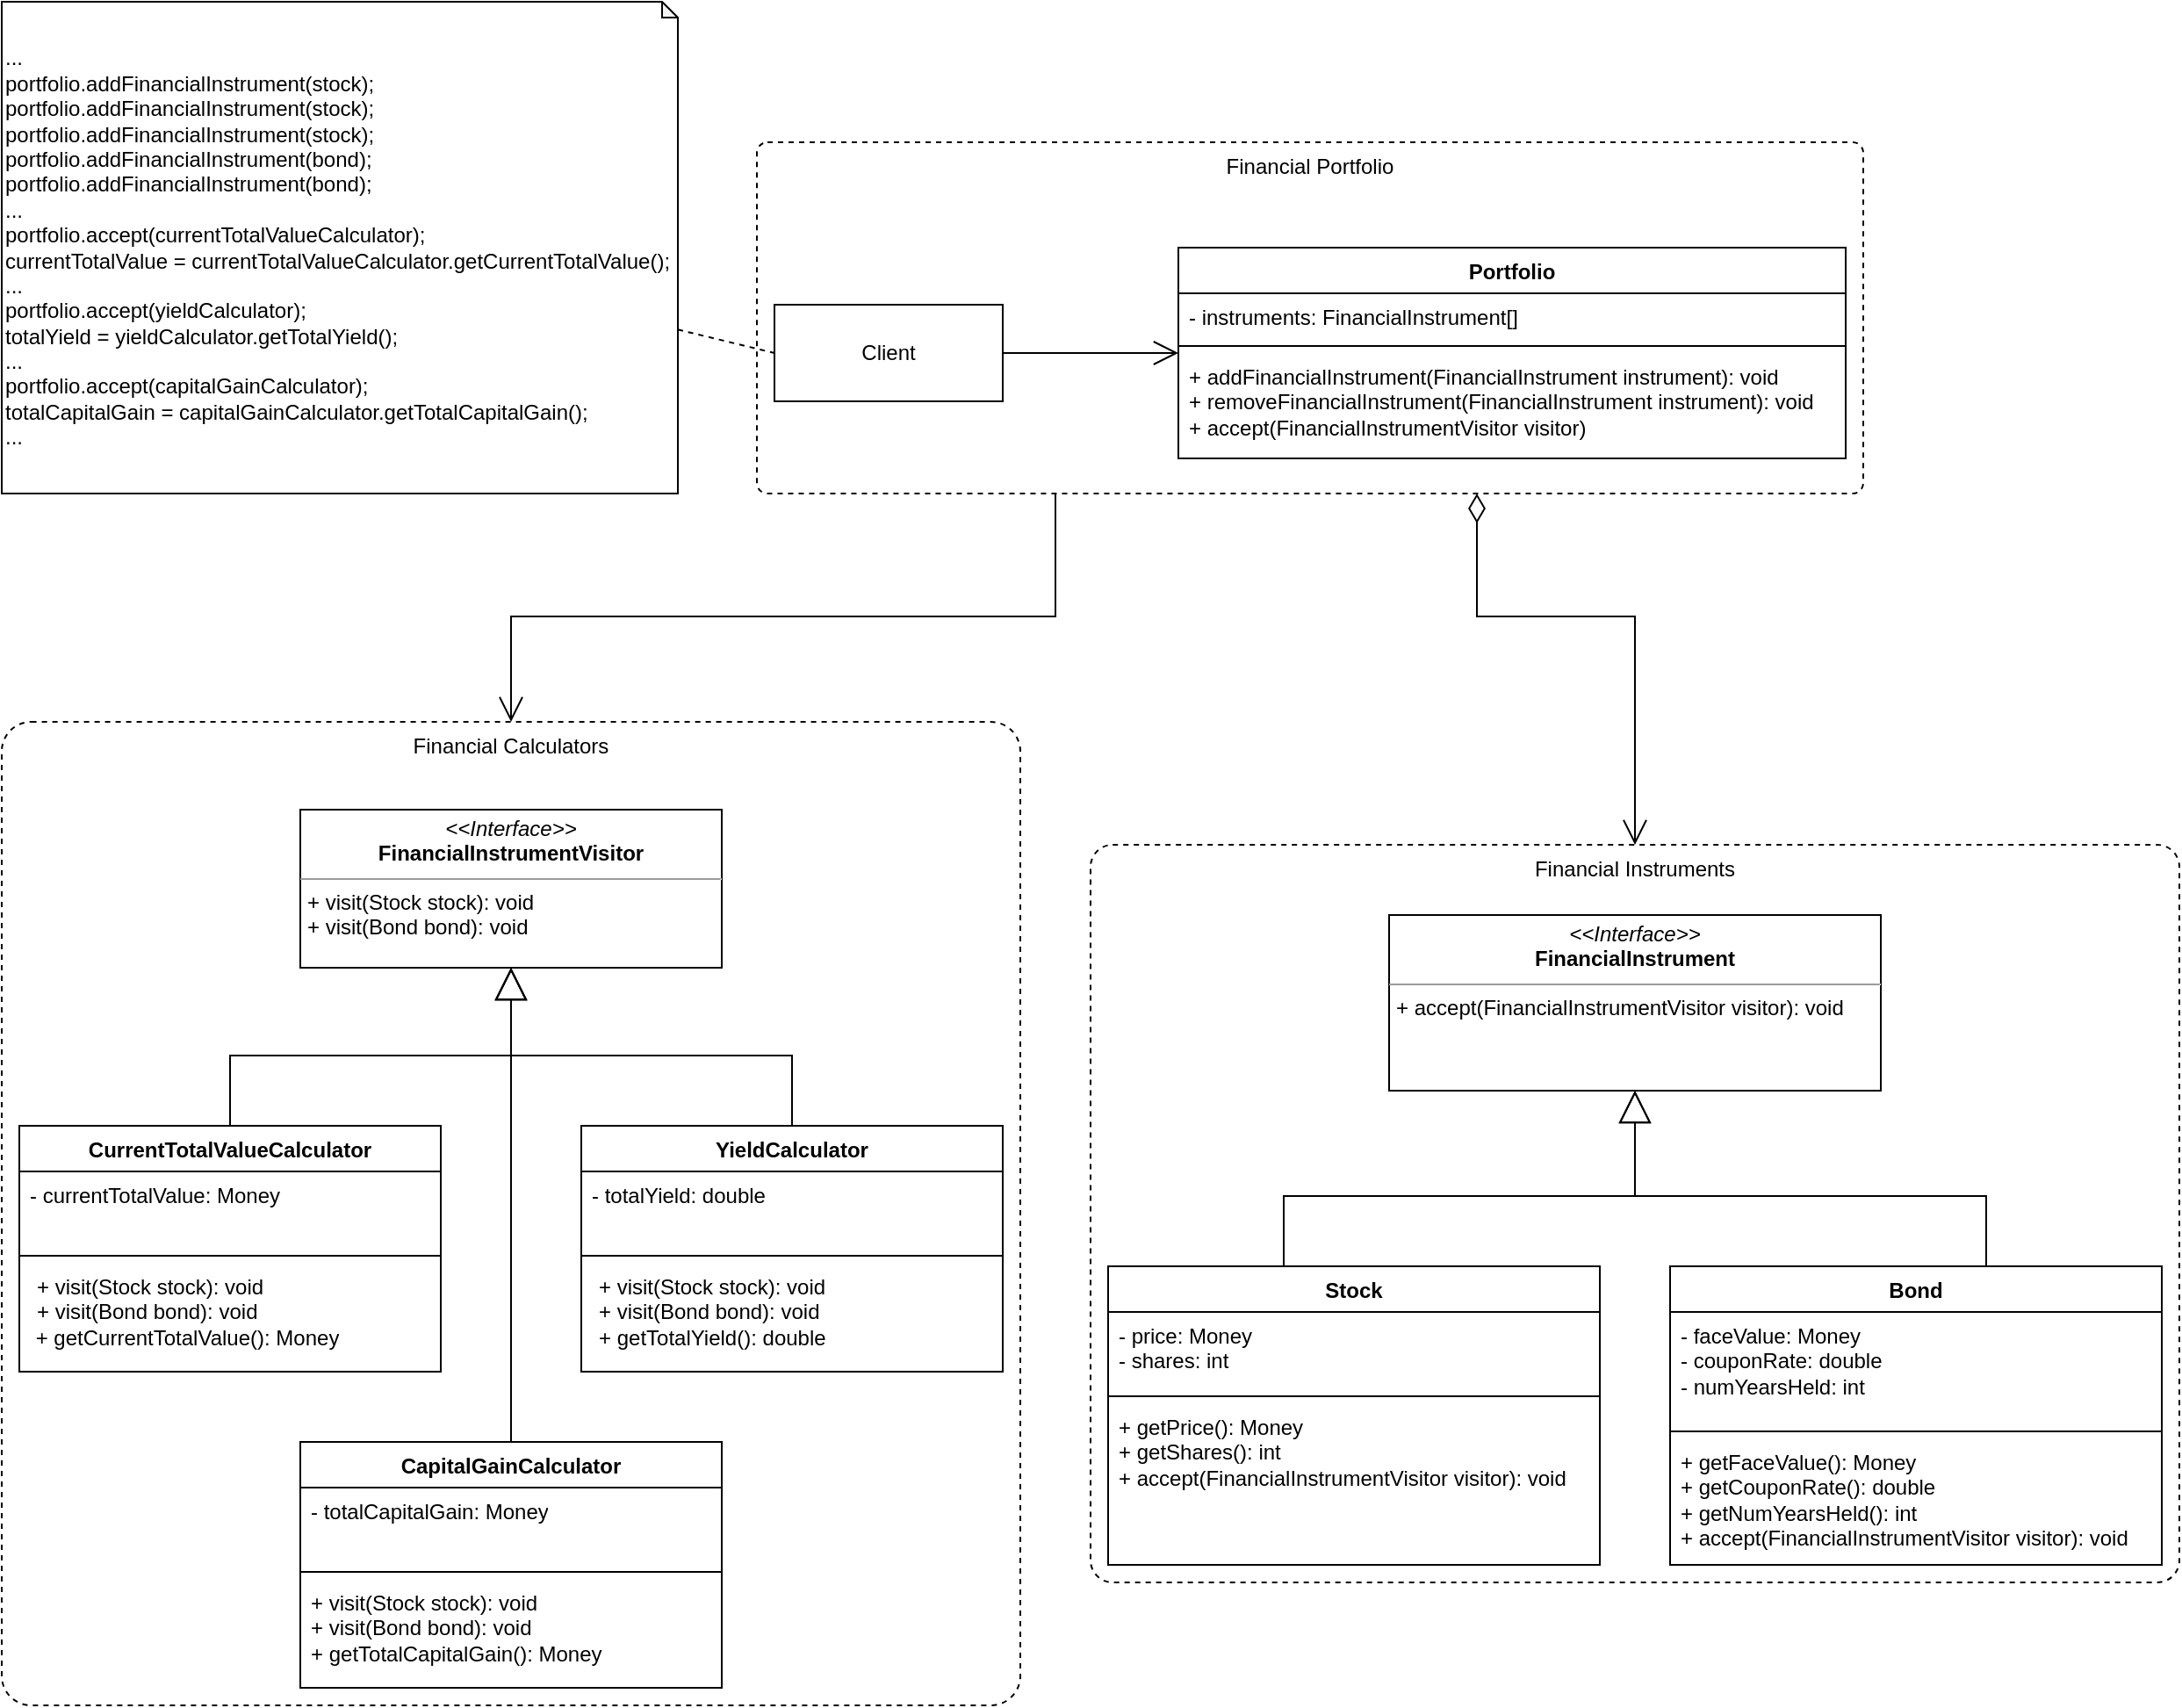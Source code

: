 <mxfile version="21.2.8" type="device">
  <diagram id="C5RBs43oDa-KdzZeNtuy" name="Page-1">
    <mxGraphModel dx="1793" dy="2224" grid="1" gridSize="10" guides="1" tooltips="1" connect="1" arrows="1" fold="1" page="1" pageScale="1" pageWidth="827" pageHeight="1169" math="0" shadow="0">
      <root>
        <mxCell id="WIyWlLk6GJQsqaUBKTNV-0" />
        <mxCell id="WIyWlLk6GJQsqaUBKTNV-1" parent="WIyWlLk6GJQsqaUBKTNV-0" />
        <mxCell id="OLL_9KTFFAhumPvM7Fnc-35" value="Financial Portfolio" style="rounded=1;whiteSpace=wrap;html=1;dashed=1;verticalAlign=top;arcSize=3;" vertex="1" parent="WIyWlLk6GJQsqaUBKTNV-1">
          <mxGeometry x="470" y="40" width="630" height="200" as="geometry" />
        </mxCell>
        <mxCell id="OLL_9KTFFAhumPvM7Fnc-30" value="Financial Instruments" style="rounded=1;whiteSpace=wrap;html=1;dashed=1;verticalAlign=top;arcSize=3;" vertex="1" parent="WIyWlLk6GJQsqaUBKTNV-1">
          <mxGeometry x="660" y="440" width="620" height="420" as="geometry" />
        </mxCell>
        <mxCell id="OLL_9KTFFAhumPvM7Fnc-29" value="Financial Calculators" style="rounded=1;whiteSpace=wrap;html=1;dashed=1;verticalAlign=top;arcSize=3;" vertex="1" parent="WIyWlLk6GJQsqaUBKTNV-1">
          <mxGeometry x="40" y="370" width="580" height="560" as="geometry" />
        </mxCell>
        <mxCell id="OLL_9KTFFAhumPvM7Fnc-0" value="&lt;p style=&quot;margin:0px;margin-top:4px;text-align:center;&quot;&gt;&lt;i&gt;&amp;lt;&amp;lt;Interface&amp;gt;&amp;gt;&lt;/i&gt;&lt;br&gt;&lt;b&gt;FinancialInstrument&lt;/b&gt;&lt;br&gt;&lt;/p&gt;&lt;hr size=&quot;1&quot;&gt;&lt;p style=&quot;margin:0px;margin-left:4px;&quot;&gt;&lt;/p&gt;&lt;p style=&quot;margin:0px;margin-left:4px;&quot;&gt;+ accept(FinancialInstrumentVisitor visitor): void&lt;/p&gt;" style="verticalAlign=top;align=left;overflow=fill;fontSize=12;fontFamily=Helvetica;html=1;whiteSpace=wrap;" vertex="1" parent="WIyWlLk6GJQsqaUBKTNV-1">
          <mxGeometry x="830" y="480" width="280" height="100" as="geometry" />
        </mxCell>
        <mxCell id="OLL_9KTFFAhumPvM7Fnc-1" value="Stock" style="swimlane;fontStyle=1;align=center;verticalAlign=top;childLayout=stackLayout;horizontal=1;startSize=26;horizontalStack=0;resizeParent=1;resizeParentMax=0;resizeLast=0;collapsible=1;marginBottom=0;whiteSpace=wrap;html=1;" vertex="1" parent="WIyWlLk6GJQsqaUBKTNV-1">
          <mxGeometry x="670" y="680" width="280" height="170" as="geometry" />
        </mxCell>
        <mxCell id="OLL_9KTFFAhumPvM7Fnc-2" value="- price: Money&lt;br&gt;- shares: int" style="text;strokeColor=none;fillColor=none;align=left;verticalAlign=top;spacingLeft=4;spacingRight=4;overflow=hidden;rotatable=0;points=[[0,0.5],[1,0.5]];portConstraint=eastwest;whiteSpace=wrap;html=1;" vertex="1" parent="OLL_9KTFFAhumPvM7Fnc-1">
          <mxGeometry y="26" width="280" height="44" as="geometry" />
        </mxCell>
        <mxCell id="OLL_9KTFFAhumPvM7Fnc-3" value="" style="line;strokeWidth=1;fillColor=none;align=left;verticalAlign=middle;spacingTop=-1;spacingLeft=3;spacingRight=3;rotatable=0;labelPosition=right;points=[];portConstraint=eastwest;strokeColor=inherit;" vertex="1" parent="OLL_9KTFFAhumPvM7Fnc-1">
          <mxGeometry y="70" width="280" height="8" as="geometry" />
        </mxCell>
        <mxCell id="OLL_9KTFFAhumPvM7Fnc-4" value="+ getPrice(): Money&lt;br&gt;+ getShares(): int&lt;br&gt;+ accept(FinancialInstrumentVisitor visitor): void" style="text;strokeColor=none;fillColor=none;align=left;verticalAlign=top;spacingLeft=4;spacingRight=4;overflow=hidden;rotatable=0;points=[[0,0.5],[1,0.5]];portConstraint=eastwest;whiteSpace=wrap;html=1;" vertex="1" parent="OLL_9KTFFAhumPvM7Fnc-1">
          <mxGeometry y="78" width="280" height="92" as="geometry" />
        </mxCell>
        <mxCell id="OLL_9KTFFAhumPvM7Fnc-5" value="Bond" style="swimlane;fontStyle=1;align=center;verticalAlign=top;childLayout=stackLayout;horizontal=1;startSize=26;horizontalStack=0;resizeParent=1;resizeParentMax=0;resizeLast=0;collapsible=1;marginBottom=0;whiteSpace=wrap;html=1;" vertex="1" parent="WIyWlLk6GJQsqaUBKTNV-1">
          <mxGeometry x="990" y="680" width="280" height="170" as="geometry" />
        </mxCell>
        <mxCell id="OLL_9KTFFAhumPvM7Fnc-6" value="-&amp;nbsp;faceValue:&amp;nbsp;Money&lt;br&gt;-&amp;nbsp;couponRate:&amp;nbsp;double&lt;br&gt;-&amp;nbsp;numYearsHeld:&amp;nbsp;int" style="text;strokeColor=none;fillColor=none;align=left;verticalAlign=top;spacingLeft=4;spacingRight=4;overflow=hidden;rotatable=0;points=[[0,0.5],[1,0.5]];portConstraint=eastwest;whiteSpace=wrap;html=1;" vertex="1" parent="OLL_9KTFFAhumPvM7Fnc-5">
          <mxGeometry y="26" width="280" height="64" as="geometry" />
        </mxCell>
        <mxCell id="OLL_9KTFFAhumPvM7Fnc-7" value="" style="line;strokeWidth=1;fillColor=none;align=left;verticalAlign=middle;spacingTop=-1;spacingLeft=3;spacingRight=3;rotatable=0;labelPosition=right;points=[];portConstraint=eastwest;strokeColor=inherit;" vertex="1" parent="OLL_9KTFFAhumPvM7Fnc-5">
          <mxGeometry y="90" width="280" height="8" as="geometry" />
        </mxCell>
        <mxCell id="OLL_9KTFFAhumPvM7Fnc-8" value="+ getFaceValue():&amp;nbsp;Money&lt;br&gt;+&amp;nbsp;getCouponRate():&amp;nbsp;double&lt;br&gt;+&amp;nbsp;getNumYearsHeld(): int&lt;br&gt;+ accept(FinancialInstrumentVisitor visitor): void" style="text;strokeColor=none;fillColor=none;align=left;verticalAlign=top;spacingLeft=4;spacingRight=4;overflow=hidden;rotatable=0;points=[[0,0.5],[1,0.5]];portConstraint=eastwest;whiteSpace=wrap;html=1;" vertex="1" parent="OLL_9KTFFAhumPvM7Fnc-5">
          <mxGeometry y="98" width="280" height="72" as="geometry" />
        </mxCell>
        <mxCell id="OLL_9KTFFAhumPvM7Fnc-9" value="" style="endArrow=block;endSize=16;endFill=0;html=1;rounded=0;edgeStyle=orthogonalEdgeStyle;" edge="1" parent="WIyWlLk6GJQsqaUBKTNV-1" source="OLL_9KTFFAhumPvM7Fnc-1" target="OLL_9KTFFAhumPvM7Fnc-0">
          <mxGeometry width="160" relative="1" as="geometry">
            <mxPoint x="680" y="650" as="sourcePoint" />
            <mxPoint x="840" y="650" as="targetPoint" />
            <Array as="points">
              <mxPoint x="770" y="640" />
              <mxPoint x="970" y="640" />
            </Array>
            <mxPoint as="offset" />
          </mxGeometry>
        </mxCell>
        <mxCell id="OLL_9KTFFAhumPvM7Fnc-10" value="" style="endArrow=block;endSize=16;endFill=0;html=1;rounded=0;edgeStyle=orthogonalEdgeStyle;" edge="1" parent="WIyWlLk6GJQsqaUBKTNV-1" source="OLL_9KTFFAhumPvM7Fnc-5" target="OLL_9KTFFAhumPvM7Fnc-0">
          <mxGeometry width="160" relative="1" as="geometry">
            <mxPoint x="780" y="690" as="sourcePoint" />
            <mxPoint x="980" y="590" as="targetPoint" />
            <Array as="points">
              <mxPoint x="1170" y="640" />
              <mxPoint x="970" y="640" />
            </Array>
            <mxPoint as="offset" />
          </mxGeometry>
        </mxCell>
        <mxCell id="OLL_9KTFFAhumPvM7Fnc-11" value="&lt;p style=&quot;margin:0px;margin-top:4px;text-align:center;&quot;&gt;&lt;i&gt;&amp;lt;&amp;lt;Interface&amp;gt;&amp;gt;&lt;/i&gt;&lt;br&gt;&lt;b&gt;FinancialInstrumentVisitor&lt;/b&gt;&lt;br&gt;&lt;/p&gt;&lt;hr size=&quot;1&quot;&gt;&lt;p style=&quot;margin:0px;margin-left:4px;&quot;&gt;&lt;/p&gt;&lt;p style=&quot;margin:0px;margin-left:4px;&quot;&gt;+ visit(Stock stock): void&lt;/p&gt;&lt;p style=&quot;margin:0px;margin-left:4px;&quot;&gt;+ visit(Bond bond): void&lt;br&gt;&lt;/p&gt;" style="verticalAlign=top;align=left;overflow=fill;fontSize=12;fontFamily=Helvetica;html=1;whiteSpace=wrap;" vertex="1" parent="WIyWlLk6GJQsqaUBKTNV-1">
          <mxGeometry x="210" y="420" width="240" height="90" as="geometry" />
        </mxCell>
        <mxCell id="OLL_9KTFFAhumPvM7Fnc-12" value="CurrentTotalValueCalculator" style="swimlane;fontStyle=1;align=center;verticalAlign=top;childLayout=stackLayout;horizontal=1;startSize=26;horizontalStack=0;resizeParent=1;resizeParentMax=0;resizeLast=0;collapsible=1;marginBottom=0;whiteSpace=wrap;html=1;" vertex="1" parent="WIyWlLk6GJQsqaUBKTNV-1">
          <mxGeometry x="50" y="600" width="240" height="140" as="geometry" />
        </mxCell>
        <mxCell id="OLL_9KTFFAhumPvM7Fnc-13" value="- currentTotalValue: Money" style="text;strokeColor=none;fillColor=none;align=left;verticalAlign=top;spacingLeft=4;spacingRight=4;overflow=hidden;rotatable=0;points=[[0,0.5],[1,0.5]];portConstraint=eastwest;whiteSpace=wrap;html=1;" vertex="1" parent="OLL_9KTFFAhumPvM7Fnc-12">
          <mxGeometry y="26" width="240" height="44" as="geometry" />
        </mxCell>
        <mxCell id="OLL_9KTFFAhumPvM7Fnc-14" value="" style="line;strokeWidth=1;fillColor=none;align=left;verticalAlign=middle;spacingTop=-1;spacingLeft=3;spacingRight=3;rotatable=0;labelPosition=right;points=[];portConstraint=eastwest;strokeColor=inherit;" vertex="1" parent="OLL_9KTFFAhumPvM7Fnc-12">
          <mxGeometry y="70" width="240" height="8" as="geometry" />
        </mxCell>
        <mxCell id="OLL_9KTFFAhumPvM7Fnc-15" value="&lt;p style=&quot;border-color: var(--border-color); margin: 0px 0px 0px 4px;&quot;&gt;+ visit(Stock stock): void&lt;/p&gt;&lt;p style=&quot;border-color: var(--border-color); margin: 0px 0px 0px 4px;&quot;&gt;+ visit(Bond bond): void&lt;/p&gt;&amp;nbsp;+ getCurrentTotalValue(): Money" style="text;strokeColor=none;fillColor=none;align=left;verticalAlign=top;spacingLeft=4;spacingRight=4;overflow=hidden;rotatable=0;points=[[0,0.5],[1,0.5]];portConstraint=eastwest;whiteSpace=wrap;html=1;" vertex="1" parent="OLL_9KTFFAhumPvM7Fnc-12">
          <mxGeometry y="78" width="240" height="62" as="geometry" />
        </mxCell>
        <mxCell id="OLL_9KTFFAhumPvM7Fnc-16" value="YieldCalculator" style="swimlane;fontStyle=1;align=center;verticalAlign=top;childLayout=stackLayout;horizontal=1;startSize=26;horizontalStack=0;resizeParent=1;resizeParentMax=0;resizeLast=0;collapsible=1;marginBottom=0;whiteSpace=wrap;html=1;" vertex="1" parent="WIyWlLk6GJQsqaUBKTNV-1">
          <mxGeometry x="370" y="600" width="240" height="140" as="geometry" />
        </mxCell>
        <mxCell id="OLL_9KTFFAhumPvM7Fnc-17" value="- totalYield: double&lt;br&gt;" style="text;strokeColor=none;fillColor=none;align=left;verticalAlign=top;spacingLeft=4;spacingRight=4;overflow=hidden;rotatable=0;points=[[0,0.5],[1,0.5]];portConstraint=eastwest;whiteSpace=wrap;html=1;" vertex="1" parent="OLL_9KTFFAhumPvM7Fnc-16">
          <mxGeometry y="26" width="240" height="44" as="geometry" />
        </mxCell>
        <mxCell id="OLL_9KTFFAhumPvM7Fnc-18" value="" style="line;strokeWidth=1;fillColor=none;align=left;verticalAlign=middle;spacingTop=-1;spacingLeft=3;spacingRight=3;rotatable=0;labelPosition=right;points=[];portConstraint=eastwest;strokeColor=inherit;" vertex="1" parent="OLL_9KTFFAhumPvM7Fnc-16">
          <mxGeometry y="70" width="240" height="8" as="geometry" />
        </mxCell>
        <mxCell id="OLL_9KTFFAhumPvM7Fnc-19" value="&lt;p style=&quot;border-color: var(--border-color); margin: 0px 0px 0px 4px;&quot;&gt;+ visit(Stock stock): void&lt;/p&gt;&lt;p style=&quot;border-color: var(--border-color); margin: 0px 0px 0px 4px;&quot;&gt;+ visit(Bond bond): void&lt;/p&gt;&lt;p style=&quot;border-color: var(--border-color); margin: 0px 0px 0px 4px;&quot;&gt;+&amp;nbsp;getTotalYield(): double&lt;/p&gt;" style="text;strokeColor=none;fillColor=none;align=left;verticalAlign=top;spacingLeft=4;spacingRight=4;overflow=hidden;rotatable=0;points=[[0,0.5],[1,0.5]];portConstraint=eastwest;whiteSpace=wrap;html=1;" vertex="1" parent="OLL_9KTFFAhumPvM7Fnc-16">
          <mxGeometry y="78" width="240" height="62" as="geometry" />
        </mxCell>
        <mxCell id="OLL_9KTFFAhumPvM7Fnc-20" value="CapitalGainCalculator" style="swimlane;fontStyle=1;align=center;verticalAlign=top;childLayout=stackLayout;horizontal=1;startSize=26;horizontalStack=0;resizeParent=1;resizeParentMax=0;resizeLast=0;collapsible=1;marginBottom=0;whiteSpace=wrap;html=1;" vertex="1" parent="WIyWlLk6GJQsqaUBKTNV-1">
          <mxGeometry x="210" y="780" width="240" height="140" as="geometry" />
        </mxCell>
        <mxCell id="OLL_9KTFFAhumPvM7Fnc-21" value="- totalCapitalGain: Money&lt;br&gt;" style="text;strokeColor=none;fillColor=none;align=left;verticalAlign=top;spacingLeft=4;spacingRight=4;overflow=hidden;rotatable=0;points=[[0,0.5],[1,0.5]];portConstraint=eastwest;whiteSpace=wrap;html=1;" vertex="1" parent="OLL_9KTFFAhumPvM7Fnc-20">
          <mxGeometry y="26" width="240" height="44" as="geometry" />
        </mxCell>
        <mxCell id="OLL_9KTFFAhumPvM7Fnc-22" value="" style="line;strokeWidth=1;fillColor=none;align=left;verticalAlign=middle;spacingTop=-1;spacingLeft=3;spacingRight=3;rotatable=0;labelPosition=right;points=[];portConstraint=eastwest;strokeColor=inherit;" vertex="1" parent="OLL_9KTFFAhumPvM7Fnc-20">
          <mxGeometry y="70" width="240" height="8" as="geometry" />
        </mxCell>
        <mxCell id="OLL_9KTFFAhumPvM7Fnc-23" value="&lt;div&gt;+ visit(Stock stock): void&lt;/div&gt;&lt;div&gt;&lt;span style=&quot;background-color: initial;&quot;&gt;+ visit(Bond bond): void&lt;/span&gt;&lt;br&gt;&lt;/div&gt;&lt;div&gt;&lt;span style=&quot;background-color: initial;&quot;&gt;+ getTotalCapitalGain(): Money&lt;/span&gt;&lt;/div&gt;" style="text;strokeColor=none;fillColor=none;align=left;verticalAlign=top;spacingLeft=4;spacingRight=4;overflow=hidden;rotatable=0;points=[[0,0.5],[1,0.5]];portConstraint=eastwest;whiteSpace=wrap;html=1;" vertex="1" parent="OLL_9KTFFAhumPvM7Fnc-20">
          <mxGeometry y="78" width="240" height="62" as="geometry" />
        </mxCell>
        <mxCell id="OLL_9KTFFAhumPvM7Fnc-26" value="" style="endArrow=block;endSize=16;endFill=0;html=1;rounded=0;edgeStyle=orthogonalEdgeStyle;" edge="1" parent="WIyWlLk6GJQsqaUBKTNV-1" source="OLL_9KTFFAhumPvM7Fnc-12" target="OLL_9KTFFAhumPvM7Fnc-11">
          <mxGeometry width="160" relative="1" as="geometry">
            <mxPoint x="360" y="1000" as="sourcePoint" />
            <mxPoint x="560" y="900" as="targetPoint" />
            <Array as="points">
              <mxPoint x="170" y="560" />
              <mxPoint x="330" y="560" />
            </Array>
            <mxPoint as="offset" />
          </mxGeometry>
        </mxCell>
        <mxCell id="OLL_9KTFFAhumPvM7Fnc-27" value="" style="endArrow=block;endSize=16;endFill=0;html=1;rounded=0;edgeStyle=orthogonalEdgeStyle;" edge="1" parent="WIyWlLk6GJQsqaUBKTNV-1" source="OLL_9KTFFAhumPvM7Fnc-16" target="OLL_9KTFFAhumPvM7Fnc-11">
          <mxGeometry width="160" relative="1" as="geometry">
            <mxPoint x="180" y="590" as="sourcePoint" />
            <mxPoint x="340" y="520" as="targetPoint" />
            <Array as="points">
              <mxPoint x="490" y="560" />
              <mxPoint x="330" y="560" />
            </Array>
            <mxPoint as="offset" />
          </mxGeometry>
        </mxCell>
        <mxCell id="OLL_9KTFFAhumPvM7Fnc-28" value="" style="endArrow=block;endSize=16;endFill=0;html=1;rounded=0;edgeStyle=orthogonalEdgeStyle;" edge="1" parent="WIyWlLk6GJQsqaUBKTNV-1" source="OLL_9KTFFAhumPvM7Fnc-20" target="OLL_9KTFFAhumPvM7Fnc-11">
          <mxGeometry width="160" relative="1" as="geometry">
            <mxPoint x="500" y="590" as="sourcePoint" />
            <mxPoint x="340" y="520" as="targetPoint" />
            <Array as="points">
              <mxPoint x="330" y="560" />
              <mxPoint x="330" y="560" />
            </Array>
            <mxPoint as="offset" />
          </mxGeometry>
        </mxCell>
        <mxCell id="OLL_9KTFFAhumPvM7Fnc-31" value="Portfolio" style="swimlane;fontStyle=1;align=center;verticalAlign=top;childLayout=stackLayout;horizontal=1;startSize=26;horizontalStack=0;resizeParent=1;resizeParentMax=0;resizeLast=0;collapsible=1;marginBottom=0;whiteSpace=wrap;html=1;" vertex="1" parent="WIyWlLk6GJQsqaUBKTNV-1">
          <mxGeometry x="710" y="100" width="380" height="120" as="geometry" />
        </mxCell>
        <mxCell id="OLL_9KTFFAhumPvM7Fnc-32" value="- instruments:&amp;nbsp;FinancialInstrument[]" style="text;strokeColor=none;fillColor=none;align=left;verticalAlign=top;spacingLeft=4;spacingRight=4;overflow=hidden;rotatable=0;points=[[0,0.5],[1,0.5]];portConstraint=eastwest;whiteSpace=wrap;html=1;" vertex="1" parent="OLL_9KTFFAhumPvM7Fnc-31">
          <mxGeometry y="26" width="380" height="26" as="geometry" />
        </mxCell>
        <mxCell id="OLL_9KTFFAhumPvM7Fnc-33" value="" style="line;strokeWidth=1;fillColor=none;align=left;verticalAlign=middle;spacingTop=-1;spacingLeft=3;spacingRight=3;rotatable=0;labelPosition=right;points=[];portConstraint=eastwest;strokeColor=inherit;" vertex="1" parent="OLL_9KTFFAhumPvM7Fnc-31">
          <mxGeometry y="52" width="380" height="8" as="geometry" />
        </mxCell>
        <mxCell id="OLL_9KTFFAhumPvM7Fnc-34" value="+ addFinancialInstrument(FinancialInstrument instrument): void&lt;br&gt;+ removeFinancialInstrument(FinancialInstrument instrument): void&lt;br&gt;+ accept(FinancialInstrumentVisitor visitor)" style="text;strokeColor=none;fillColor=none;align=left;verticalAlign=top;spacingLeft=4;spacingRight=4;overflow=hidden;rotatable=0;points=[[0,0.5],[1,0.5]];portConstraint=eastwest;whiteSpace=wrap;html=1;" vertex="1" parent="OLL_9KTFFAhumPvM7Fnc-31">
          <mxGeometry y="60" width="380" height="60" as="geometry" />
        </mxCell>
        <mxCell id="OLL_9KTFFAhumPvM7Fnc-36" value="" style="endArrow=open;html=1;endSize=12;startArrow=diamondThin;startSize=14;startFill=0;edgeStyle=orthogonalEdgeStyle;align=left;verticalAlign=bottom;rounded=0;" edge="1" parent="WIyWlLk6GJQsqaUBKTNV-1" source="OLL_9KTFFAhumPvM7Fnc-35" target="OLL_9KTFFAhumPvM7Fnc-30">
          <mxGeometry x="-1" y="3" relative="1" as="geometry">
            <mxPoint x="520" y="290" as="sourcePoint" />
            <mxPoint x="680" y="290" as="targetPoint" />
            <Array as="points">
              <mxPoint x="880" y="310" />
              <mxPoint x="970" y="310" />
            </Array>
          </mxGeometry>
        </mxCell>
        <mxCell id="OLL_9KTFFAhumPvM7Fnc-37" value="" style="endArrow=open;endFill=1;endSize=12;html=1;rounded=0;edgeStyle=orthogonalEdgeStyle;" edge="1" parent="WIyWlLk6GJQsqaUBKTNV-1" source="OLL_9KTFFAhumPvM7Fnc-35" target="OLL_9KTFFAhumPvM7Fnc-29">
          <mxGeometry width="160" relative="1" as="geometry">
            <mxPoint x="360" y="270" as="sourcePoint" />
            <mxPoint x="520" y="270" as="targetPoint" />
            <Array as="points">
              <mxPoint x="640" y="310" />
              <mxPoint x="330" y="310" />
            </Array>
          </mxGeometry>
        </mxCell>
        <mxCell id="OLL_9KTFFAhumPvM7Fnc-38" value="Client" style="html=1;whiteSpace=wrap;" vertex="1" parent="WIyWlLk6GJQsqaUBKTNV-1">
          <mxGeometry x="480" y="132.5" width="130" height="55" as="geometry" />
        </mxCell>
        <mxCell id="OLL_9KTFFAhumPvM7Fnc-40" value="" style="endArrow=open;endFill=1;endSize=12;html=1;rounded=0;" edge="1" parent="WIyWlLk6GJQsqaUBKTNV-1" source="OLL_9KTFFAhumPvM7Fnc-38" target="OLL_9KTFFAhumPvM7Fnc-31">
          <mxGeometry width="160" relative="1" as="geometry">
            <mxPoint x="440" y="250" as="sourcePoint" />
            <mxPoint x="600" y="250" as="targetPoint" />
          </mxGeometry>
        </mxCell>
        <mxCell id="OLL_9KTFFAhumPvM7Fnc-41" value="&lt;div&gt;...&lt;/div&gt;&lt;div&gt;portfolio.addFinancialInstrument(stock);&lt;/div&gt;&lt;div&gt;portfolio.addFinancialInstrument(stock);&lt;/div&gt;&lt;div&gt;portfolio.addFinancialInstrument(stock);&lt;/div&gt;&lt;div&gt;portfolio.addFinancialInstrument(bond);&lt;/div&gt;&lt;div&gt;portfolio.addFinancialInstrument(bond);&lt;/div&gt;&lt;div&gt;...&lt;/div&gt;&lt;div&gt;portfolio.accept(currentTotalValueCalculator);&lt;/div&gt;&lt;div&gt;currentTotalValue = currentTotalValueCalculator.getCurrentTotalValue();&lt;/div&gt;&lt;div&gt;...&lt;/div&gt;&lt;div&gt;portfolio.accept(yieldCalculator);&lt;/div&gt;&lt;div&gt;totalYield = yieldCalculator.getTotalYield();&lt;/div&gt;&lt;div&gt;...&lt;/div&gt;&lt;div&gt;portfolio.accept(capitalGainCalculator);&lt;/div&gt;&lt;div&gt;totalCapitalGain = capitalGainCalculator.getTotalCapitalGain();&lt;/div&gt;&lt;div&gt;...&lt;/div&gt;" style="shape=note;whiteSpace=wrap;html=1;backgroundOutline=1;darkOpacity=0.05;size=9;align=left;verticalAlign=middle;" vertex="1" parent="WIyWlLk6GJQsqaUBKTNV-1">
          <mxGeometry x="40" y="-40" width="385" height="280" as="geometry" />
        </mxCell>
        <mxCell id="OLL_9KTFFAhumPvM7Fnc-42" value="" style="endArrow=none;dashed=1;html=1;rounded=0;entryX=0;entryY=0.5;entryDx=0;entryDy=0;" edge="1" parent="WIyWlLk6GJQsqaUBKTNV-1" source="OLL_9KTFFAhumPvM7Fnc-41" target="OLL_9KTFFAhumPvM7Fnc-38">
          <mxGeometry width="50" height="50" relative="1" as="geometry">
            <mxPoint x="430" y="150" as="sourcePoint" />
            <mxPoint x="480" y="100" as="targetPoint" />
          </mxGeometry>
        </mxCell>
      </root>
    </mxGraphModel>
  </diagram>
</mxfile>
